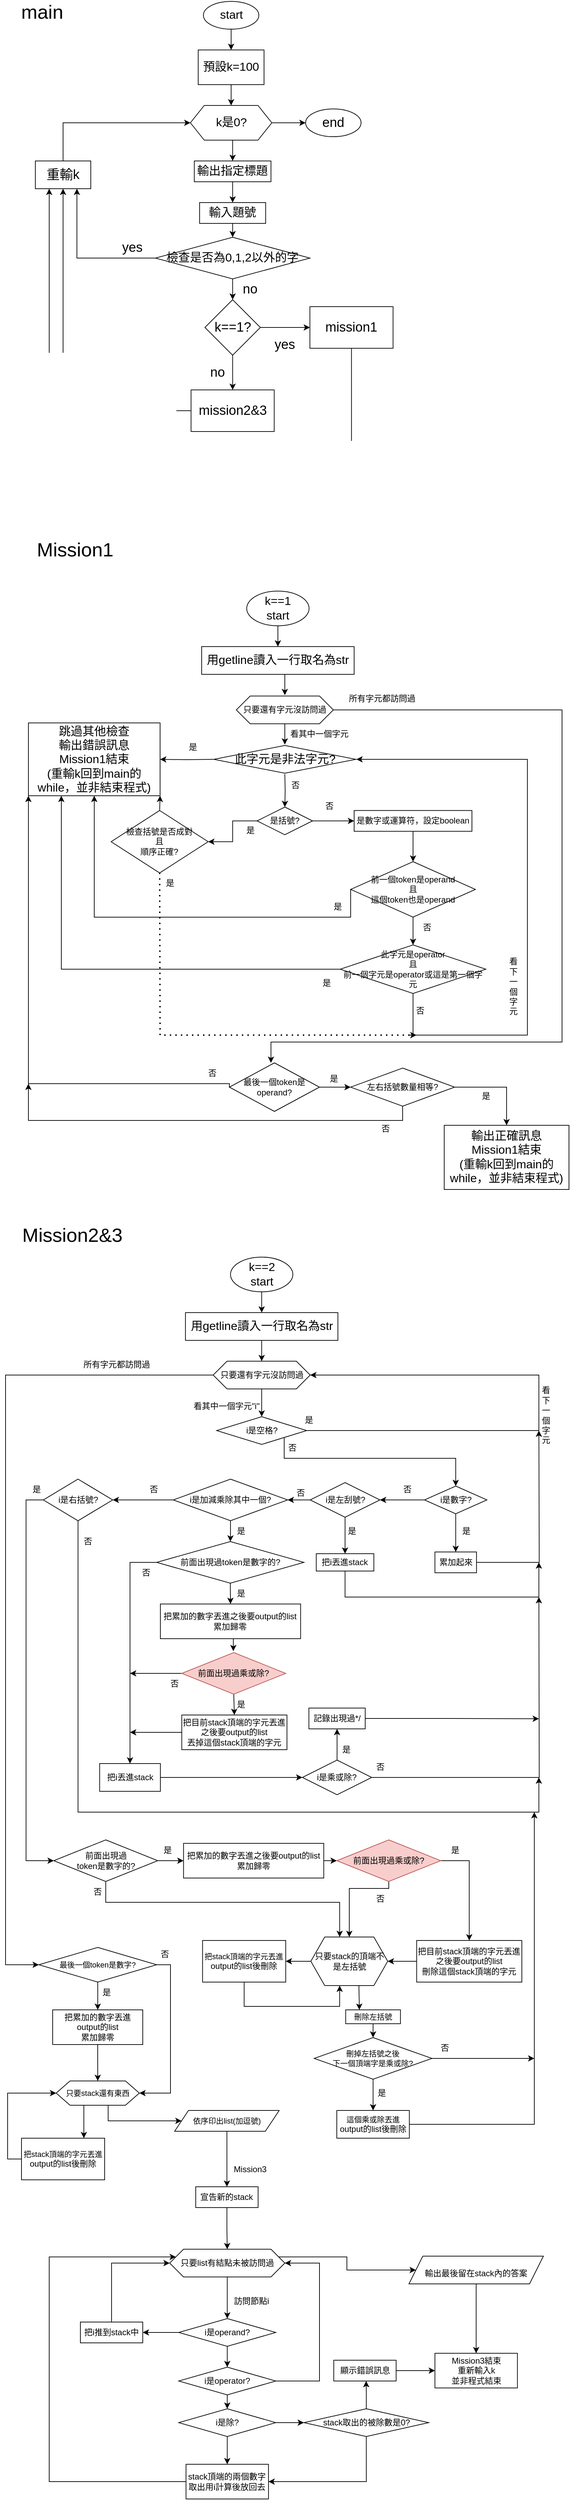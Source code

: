 <mxfile version="20.4.0" type="google"><diagram id="4dbhaVLWbfBH7Obly5SE" name="main+Mission1,2+3"><mxGraphModel dx="766" dy="1508" grid="1" gridSize="10" guides="1" tooltips="1" connect="1" arrows="1" fold="1" page="1" pageScale="1" pageWidth="850" pageHeight="1100" math="0" shadow="0"><root><mxCell id="0"/><mxCell id="1" parent="0"/><mxCell id="hVpcmF-S2xJp0eTeYkPu-1" value="&lt;font style=&quot;font-size: 28px;&quot;&gt;Mission1&lt;/font&gt;" style="text;html=1;strokeColor=none;fillColor=none;align=center;verticalAlign=middle;whiteSpace=wrap;rounded=0;" parent="1" vertex="1"><mxGeometry x="26.6" y="-290" width="200.63" height="60" as="geometry"/></mxCell><mxCell id="hVpcmF-S2xJp0eTeYkPu-58" style="edgeStyle=orthogonalEdgeStyle;rounded=0;orthogonalLoop=1;jettySize=auto;html=1;exitX=0.5;exitY=1;exitDx=0;exitDy=0;entryX=0.5;entryY=0;entryDx=0;entryDy=0;fontSize=19;" parent="1" source="hVpcmF-S2xJp0eTeYkPu-2" target="hVpcmF-S2xJp0eTeYkPu-57" edge="1"><mxGeometry relative="1" as="geometry"/></mxCell><mxCell id="hVpcmF-S2xJp0eTeYkPu-2" value="&lt;font style=&quot;font-size: 17px;&quot;&gt;k==2&lt;br&gt;start&lt;/font&gt;" style="ellipse;whiteSpace=wrap;html=1;fontSize=15;" parent="1" vertex="1"><mxGeometry x="351.6" y="760" width="90" height="50" as="geometry"/></mxCell><mxCell id="hVpcmF-S2xJp0eTeYkPu-10" style="edgeStyle=orthogonalEdgeStyle;rounded=0;orthogonalLoop=1;jettySize=auto;html=1;exitX=0.5;exitY=1;exitDx=0;exitDy=0;entryX=0.5;entryY=0;entryDx=0;entryDy=0;fontSize=17;" parent="1" edge="1"><mxGeometry relative="1" as="geometry"><mxPoint x="430" y="-8.75" as="sourcePoint"/><mxPoint x="430.005" y="21.25" as="targetPoint"/></mxGeometry></mxCell><mxCell id="f-9n1rjOablbNlpzjQrv-34" style="edgeStyle=orthogonalEdgeStyle;rounded=0;orthogonalLoop=1;jettySize=auto;html=1;exitX=0.5;exitY=1;exitDx=0;exitDy=0;" edge="1" parent="1" source="hVpcmF-S2xJp0eTeYkPu-3"><mxGeometry relative="1" as="geometry"><mxPoint x="430" y="-50.0" as="targetPoint"/></mxGeometry></mxCell><mxCell id="hVpcmF-S2xJp0eTeYkPu-3" value="用getline讀入一行取名為str" style="rounded=0;whiteSpace=wrap;html=1;fontSize=17;" parent="1" vertex="1"><mxGeometry x="310" y="-120" width="220" height="40" as="geometry"/></mxCell><mxCell id="hVpcmF-S2xJp0eTeYkPu-6" value="跳過其他檢查&lt;br&gt;輸出錯誤訊息&lt;br&gt;Mission1結束&lt;br&gt;(重輸k回到main的while，並非結束程式)" style="rounded=0;whiteSpace=wrap;html=1;fontSize=17;" parent="1" vertex="1"><mxGeometry x="60" y="-10" width="190" height="105" as="geometry"/></mxCell><mxCell id="hVpcmF-S2xJp0eTeYkPu-7" value="&lt;font style=&quot;font-size: 28px;&quot;&gt;main&lt;/font&gt;" style="text;html=1;strokeColor=none;fillColor=none;align=center;verticalAlign=middle;whiteSpace=wrap;rounded=0;fontSize=17;" parent="1" vertex="1"><mxGeometry x="50" y="-1050" width="60" height="30" as="geometry"/></mxCell><mxCell id="hVpcmF-S2xJp0eTeYkPu-15" style="edgeStyle=orthogonalEdgeStyle;rounded=0;orthogonalLoop=1;jettySize=auto;html=1;exitX=0.5;exitY=1;exitDx=0;exitDy=0;entryX=0.5;entryY=0;entryDx=0;entryDy=0;fontSize=17;" parent="1" source="hVpcmF-S2xJp0eTeYkPu-11" target="hVpcmF-S2xJp0eTeYkPu-13" edge="1"><mxGeometry relative="1" as="geometry"/></mxCell><mxCell id="hVpcmF-S2xJp0eTeYkPu-11" value="預設k=100" style="rounded=0;whiteSpace=wrap;html=1;fontSize=17;" parent="1" vertex="1"><mxGeometry x="305" y="-980" width="95" height="50" as="geometry"/></mxCell><mxCell id="hVpcmF-S2xJp0eTeYkPu-14" style="edgeStyle=orthogonalEdgeStyle;rounded=0;orthogonalLoop=1;jettySize=auto;html=1;exitX=0.5;exitY=1;exitDx=0;exitDy=0;entryX=0.5;entryY=0;entryDx=0;entryDy=0;fontSize=17;" parent="1" source="hVpcmF-S2xJp0eTeYkPu-12" target="hVpcmF-S2xJp0eTeYkPu-11" edge="1"><mxGeometry relative="1" as="geometry"/></mxCell><mxCell id="hVpcmF-S2xJp0eTeYkPu-12" value="start" style="ellipse;whiteSpace=wrap;html=1;fontSize=17;" parent="1" vertex="1"><mxGeometry x="312.5" y="-1050" width="80" height="40" as="geometry"/></mxCell><mxCell id="hVpcmF-S2xJp0eTeYkPu-17" style="edgeStyle=orthogonalEdgeStyle;rounded=0;orthogonalLoop=1;jettySize=auto;html=1;exitX=0.5;exitY=1;exitDx=0;exitDy=0;entryX=0.5;entryY=0;entryDx=0;entryDy=0;fontSize=17;" parent="1" source="hVpcmF-S2xJp0eTeYkPu-13" target="hVpcmF-S2xJp0eTeYkPu-16" edge="1"><mxGeometry relative="1" as="geometry"/></mxCell><mxCell id="hVpcmF-S2xJp0eTeYkPu-28" style="edgeStyle=orthogonalEdgeStyle;rounded=0;orthogonalLoop=1;jettySize=auto;html=1;exitX=1;exitY=0.5;exitDx=0;exitDy=0;entryX=0;entryY=0.5;entryDx=0;entryDy=0;fontSize=19;" parent="1" source="hVpcmF-S2xJp0eTeYkPu-13" target="hVpcmF-S2xJp0eTeYkPu-27" edge="1"><mxGeometry relative="1" as="geometry"/></mxCell><mxCell id="hVpcmF-S2xJp0eTeYkPu-13" value="k是0?" style="shape=hexagon;perimeter=hexagonPerimeter2;whiteSpace=wrap;html=1;fixedSize=1;fontSize=17;" parent="1" vertex="1"><mxGeometry x="293.75" y="-900" width="117.5" height="50" as="geometry"/></mxCell><mxCell id="hVpcmF-S2xJp0eTeYkPu-32" style="edgeStyle=orthogonalEdgeStyle;rounded=0;orthogonalLoop=1;jettySize=auto;html=1;exitX=0.5;exitY=1;exitDx=0;exitDy=0;entryX=0.5;entryY=0;entryDx=0;entryDy=0;fontSize=19;" parent="1" source="hVpcmF-S2xJp0eTeYkPu-16" target="hVpcmF-S2xJp0eTeYkPu-19" edge="1"><mxGeometry relative="1" as="geometry"/></mxCell><mxCell id="hVpcmF-S2xJp0eTeYkPu-16" value="輸出指定標題" style="rounded=0;whiteSpace=wrap;html=1;fontSize=17;" parent="1" vertex="1"><mxGeometry x="299.38" y="-820" width="110.62" height="30" as="geometry"/></mxCell><mxCell id="hVpcmF-S2xJp0eTeYkPu-30" style="edgeStyle=orthogonalEdgeStyle;rounded=0;orthogonalLoop=1;jettySize=auto;html=1;exitX=0.5;exitY=1;exitDx=0;exitDy=0;entryX=0.5;entryY=0;entryDx=0;entryDy=0;fontSize=19;" parent="1" source="hVpcmF-S2xJp0eTeYkPu-18" target="hVpcmF-S2xJp0eTeYkPu-26" edge="1"><mxGeometry relative="1" as="geometry"/></mxCell><mxCell id="hVpcmF-S2xJp0eTeYkPu-44" style="edgeStyle=orthogonalEdgeStyle;rounded=0;orthogonalLoop=1;jettySize=auto;html=1;exitX=0;exitY=0.5;exitDx=0;exitDy=0;entryX=0.75;entryY=1;entryDx=0;entryDy=0;fontSize=19;" parent="1" source="hVpcmF-S2xJp0eTeYkPu-18" target="hVpcmF-S2xJp0eTeYkPu-43" edge="1"><mxGeometry relative="1" as="geometry"/></mxCell><mxCell id="hVpcmF-S2xJp0eTeYkPu-18" value="檢查是否為0,1,2以外的字" style="rhombus;whiteSpace=wrap;html=1;fontSize=17;" parent="1" vertex="1"><mxGeometry x="243.21" y="-710" width="222.97" height="60" as="geometry"/></mxCell><mxCell id="hVpcmF-S2xJp0eTeYkPu-31" style="edgeStyle=orthogonalEdgeStyle;rounded=0;orthogonalLoop=1;jettySize=auto;html=1;exitX=0.5;exitY=1;exitDx=0;exitDy=0;entryX=0.5;entryY=0;entryDx=0;entryDy=0;fontSize=19;" parent="1" source="hVpcmF-S2xJp0eTeYkPu-19" target="hVpcmF-S2xJp0eTeYkPu-18" edge="1"><mxGeometry relative="1" as="geometry"/></mxCell><mxCell id="hVpcmF-S2xJp0eTeYkPu-19" value="輸入題號" style="rounded=0;whiteSpace=wrap;html=1;fontSize=17;" parent="1" vertex="1"><mxGeometry x="307.03" y="-760" width="95.31" height="30" as="geometry"/></mxCell><mxCell id="hVpcmF-S2xJp0eTeYkPu-33" style="edgeStyle=orthogonalEdgeStyle;rounded=0;orthogonalLoop=1;jettySize=auto;html=1;exitX=1;exitY=0.5;exitDx=0;exitDy=0;fontSize=19;entryX=0;entryY=0.5;entryDx=0;entryDy=0;" parent="1" source="hVpcmF-S2xJp0eTeYkPu-26" target="hVpcmF-S2xJp0eTeYkPu-52" edge="1"><mxGeometry relative="1" as="geometry"><mxPoint x="450" y="-580.471" as="targetPoint"/></mxGeometry></mxCell><mxCell id="hVpcmF-S2xJp0eTeYkPu-50" style="edgeStyle=orthogonalEdgeStyle;rounded=0;orthogonalLoop=1;jettySize=auto;html=1;exitX=0.5;exitY=1;exitDx=0;exitDy=0;fontSize=19;" parent="1" source="hVpcmF-S2xJp0eTeYkPu-26" target="hVpcmF-S2xJp0eTeYkPu-49" edge="1"><mxGeometry relative="1" as="geometry"/></mxCell><mxCell id="hVpcmF-S2xJp0eTeYkPu-26" value="k==1?" style="rhombus;whiteSpace=wrap;html=1;fontSize=19;" parent="1" vertex="1"><mxGeometry x="314.69" y="-620" width="80" height="80" as="geometry"/></mxCell><mxCell id="hVpcmF-S2xJp0eTeYkPu-27" value="end" style="ellipse;whiteSpace=wrap;html=1;fontSize=19;" parent="1" vertex="1"><mxGeometry x="460" y="-895" width="80" height="40" as="geometry"/></mxCell><mxCell id="hVpcmF-S2xJp0eTeYkPu-35" value="no" style="text;html=1;strokeColor=none;fillColor=none;align=center;verticalAlign=middle;whiteSpace=wrap;rounded=0;fontSize=19;" parent="1" vertex="1"><mxGeometry x="312.5" y="-530" width="40" height="30" as="geometry"/></mxCell><mxCell id="hVpcmF-S2xJp0eTeYkPu-36" value="no" style="text;html=1;strokeColor=none;fillColor=none;align=center;verticalAlign=middle;whiteSpace=wrap;rounded=0;fontSize=19;" parent="1" vertex="1"><mxGeometry x="360" y="-650" width="40" height="30" as="geometry"/></mxCell><mxCell id="hVpcmF-S2xJp0eTeYkPu-37" value="yes" style="text;html=1;strokeColor=none;fillColor=none;align=center;verticalAlign=middle;whiteSpace=wrap;rounded=0;fontSize=19;" parent="1" vertex="1"><mxGeometry x="190.0" y="-710" width="40" height="30" as="geometry"/></mxCell><mxCell id="hVpcmF-S2xJp0eTeYkPu-38" value="yes" style="text;html=1;strokeColor=none;fillColor=none;align=center;verticalAlign=middle;whiteSpace=wrap;rounded=0;fontSize=19;" parent="1" vertex="1"><mxGeometry x="410" y="-570" width="40" height="30" as="geometry"/></mxCell><mxCell id="hVpcmF-S2xJp0eTeYkPu-46" style="edgeStyle=orthogonalEdgeStyle;rounded=0;orthogonalLoop=1;jettySize=auto;html=1;exitX=0.5;exitY=0;exitDx=0;exitDy=0;entryX=0;entryY=0.5;entryDx=0;entryDy=0;fontSize=19;" parent="1" source="hVpcmF-S2xJp0eTeYkPu-43" target="hVpcmF-S2xJp0eTeYkPu-13" edge="1"><mxGeometry relative="1" as="geometry"/></mxCell><mxCell id="hVpcmF-S2xJp0eTeYkPu-43" value="重輸k" style="rounded=0;whiteSpace=wrap;html=1;fontSize=19;" parent="1" vertex="1"><mxGeometry x="70" y="-820" width="80" height="40" as="geometry"/></mxCell><mxCell id="hVpcmF-S2xJp0eTeYkPu-51" style="edgeStyle=orthogonalEdgeStyle;rounded=0;orthogonalLoop=1;jettySize=auto;html=1;exitX=0;exitY=0.5;exitDx=0;exitDy=0;entryX=0.5;entryY=1;entryDx=0;entryDy=0;fontSize=19;" parent="1" source="hVpcmF-S2xJp0eTeYkPu-49" target="hVpcmF-S2xJp0eTeYkPu-43" edge="1"><mxGeometry relative="1" as="geometry"/></mxCell><mxCell id="hVpcmF-S2xJp0eTeYkPu-49" value="mission2&amp;amp;3" style="rounded=0;whiteSpace=wrap;html=1;fontSize=19;" parent="1" vertex="1"><mxGeometry x="294.69" y="-490" width="120" height="60" as="geometry"/></mxCell><mxCell id="hVpcmF-S2xJp0eTeYkPu-53" style="edgeStyle=orthogonalEdgeStyle;rounded=0;orthogonalLoop=1;jettySize=auto;html=1;exitX=0.5;exitY=1;exitDx=0;exitDy=0;entryX=0.25;entryY=1;entryDx=0;entryDy=0;fontSize=19;" parent="1" source="hVpcmF-S2xJp0eTeYkPu-52" target="hVpcmF-S2xJp0eTeYkPu-43" edge="1"><mxGeometry relative="1" as="geometry"><Array as="points"><mxPoint x="526" y="-390"/><mxPoint x="90" y="-390"/></Array></mxGeometry></mxCell><mxCell id="hVpcmF-S2xJp0eTeYkPu-52" value="mission1" style="rounded=0;whiteSpace=wrap;html=1;fontSize=19;" parent="1" vertex="1"><mxGeometry x="466.18" y="-610" width="120" height="60" as="geometry"/></mxCell><mxCell id="hVpcmF-S2xJp0eTeYkPu-54" value="&lt;font style=&quot;font-size: 28px;&quot;&gt;Mission2&amp;amp;3&lt;/font&gt;" style="text;html=1;strokeColor=none;fillColor=none;align=center;verticalAlign=middle;whiteSpace=wrap;rounded=0;" parent="1" vertex="1"><mxGeometry x="26.6" y="662.5" width="193.4" height="130" as="geometry"/></mxCell><mxCell id="hVpcmF-S2xJp0eTeYkPu-56" style="edgeStyle=orthogonalEdgeStyle;rounded=0;orthogonalLoop=1;jettySize=auto;html=1;exitX=0.5;exitY=1;exitDx=0;exitDy=0;entryX=0.5;entryY=0;entryDx=0;entryDy=0;fontSize=19;" parent="1" source="hVpcmF-S2xJp0eTeYkPu-55" target="hVpcmF-S2xJp0eTeYkPu-3" edge="1"><mxGeometry relative="1" as="geometry"/></mxCell><mxCell id="hVpcmF-S2xJp0eTeYkPu-55" value="&lt;font style=&quot;font-size: 17px;&quot;&gt;k==1&lt;br&gt;start&lt;/font&gt;" style="ellipse;whiteSpace=wrap;html=1;fontSize=15;" parent="1" vertex="1"><mxGeometry x="375" y="-200" width="90" height="50" as="geometry"/></mxCell><mxCell id="f-9n1rjOablbNlpzjQrv-150" style="edgeStyle=orthogonalEdgeStyle;rounded=0;orthogonalLoop=1;jettySize=auto;html=1;exitX=0.5;exitY=1;exitDx=0;exitDy=0;entryX=0.5;entryY=0;entryDx=0;entryDy=0;" edge="1" parent="1" source="hVpcmF-S2xJp0eTeYkPu-57" target="f-9n1rjOablbNlpzjQrv-129"><mxGeometry relative="1" as="geometry"/></mxCell><mxCell id="hVpcmF-S2xJp0eTeYkPu-57" value="用getline讀入一行取名為str" style="rounded=0;whiteSpace=wrap;html=1;fontSize=17;" parent="1" vertex="1"><mxGeometry x="286.6" y="840" width="220" height="40" as="geometry"/></mxCell><mxCell id="f-9n1rjOablbNlpzjQrv-14" style="edgeStyle=orthogonalEdgeStyle;rounded=0;orthogonalLoop=1;jettySize=auto;html=1;exitX=0.5;exitY=0;exitDx=0;exitDy=0;entryX=1;entryY=1;entryDx=0;entryDy=0;" edge="1" parent="1" source="f-9n1rjOablbNlpzjQrv-3" target="hVpcmF-S2xJp0eTeYkPu-6"><mxGeometry relative="1" as="geometry"/></mxCell><mxCell id="f-9n1rjOablbNlpzjQrv-3" value="檢查括號是否成對&lt;br&gt;且&lt;br&gt;順序正確?" style="rhombus;whiteSpace=wrap;html=1;" vertex="1" parent="1"><mxGeometry x="179.38" y="116.25" width="140" height="90" as="geometry"/></mxCell><mxCell id="f-9n1rjOablbNlpzjQrv-7" style="edgeStyle=orthogonalEdgeStyle;rounded=0;orthogonalLoop=1;jettySize=auto;html=1;exitX=0.5;exitY=1;exitDx=0;exitDy=0;entryX=0.5;entryY=0;entryDx=0;entryDy=0;" edge="1" parent="1" target="f-9n1rjOablbNlpzjQrv-5"><mxGeometry relative="1" as="geometry"><mxPoint x="430.005" y="63.75" as="sourcePoint"/></mxGeometry></mxCell><mxCell id="f-9n1rjOablbNlpzjQrv-8" style="edgeStyle=orthogonalEdgeStyle;rounded=0;orthogonalLoop=1;jettySize=auto;html=1;exitX=0;exitY=0.5;exitDx=0;exitDy=0;entryX=1;entryY=0.5;entryDx=0;entryDy=0;" edge="1" parent="1" target="hVpcmF-S2xJp0eTeYkPu-6"><mxGeometry relative="1" as="geometry"><mxPoint x="326.76" y="42.5" as="sourcePoint"/></mxGeometry></mxCell><mxCell id="f-9n1rjOablbNlpzjQrv-11" style="edgeStyle=orthogonalEdgeStyle;rounded=0;orthogonalLoop=1;jettySize=auto;html=1;exitX=1;exitY=0.5;exitDx=0;exitDy=0;entryX=0;entryY=0.5;entryDx=0;entryDy=0;" edge="1" parent="1" source="f-9n1rjOablbNlpzjQrv-5" target="f-9n1rjOablbNlpzjQrv-10"><mxGeometry relative="1" as="geometry"/></mxCell><mxCell id="f-9n1rjOablbNlpzjQrv-25" style="edgeStyle=orthogonalEdgeStyle;rounded=0;orthogonalLoop=1;jettySize=auto;html=1;exitX=0;exitY=0.5;exitDx=0;exitDy=0;entryX=1;entryY=0.5;entryDx=0;entryDy=0;" edge="1" parent="1" source="f-9n1rjOablbNlpzjQrv-5" target="f-9n1rjOablbNlpzjQrv-3"><mxGeometry relative="1" as="geometry"/></mxCell><mxCell id="f-9n1rjOablbNlpzjQrv-5" value="是括號?" style="rhombus;whiteSpace=wrap;html=1;" vertex="1" parent="1"><mxGeometry x="390" y="111.25" width="80" height="40" as="geometry"/></mxCell><mxCell id="f-9n1rjOablbNlpzjQrv-22" style="edgeStyle=orthogonalEdgeStyle;rounded=0;orthogonalLoop=1;jettySize=auto;html=1;exitX=0.5;exitY=1;exitDx=0;exitDy=0;entryX=0.5;entryY=0;entryDx=0;entryDy=0;" edge="1" parent="1" source="f-9n1rjOablbNlpzjQrv-10" target="f-9n1rjOablbNlpzjQrv-12"><mxGeometry relative="1" as="geometry"/></mxCell><mxCell id="f-9n1rjOablbNlpzjQrv-10" value="是數字或運算符，設定boolean" style="rounded=0;whiteSpace=wrap;html=1;" vertex="1" parent="1"><mxGeometry x="530" y="116.25" width="170" height="30" as="geometry"/></mxCell><mxCell id="f-9n1rjOablbNlpzjQrv-21" style="edgeStyle=orthogonalEdgeStyle;rounded=0;orthogonalLoop=1;jettySize=auto;html=1;exitX=0.5;exitY=1;exitDx=0;exitDy=0;entryX=0.5;entryY=0;entryDx=0;entryDy=0;" edge="1" parent="1" source="f-9n1rjOablbNlpzjQrv-12" target="f-9n1rjOablbNlpzjQrv-17"><mxGeometry relative="1" as="geometry"/></mxCell><mxCell id="f-9n1rjOablbNlpzjQrv-23" style="edgeStyle=orthogonalEdgeStyle;rounded=0;orthogonalLoop=1;jettySize=auto;html=1;exitX=0;exitY=0.5;exitDx=0;exitDy=0;entryX=0.5;entryY=1;entryDx=0;entryDy=0;" edge="1" parent="1" source="f-9n1rjOablbNlpzjQrv-12" target="hVpcmF-S2xJp0eTeYkPu-6"><mxGeometry relative="1" as="geometry"><Array as="points"><mxPoint x="525" y="270"/><mxPoint x="155" y="270"/></Array></mxGeometry></mxCell><mxCell id="f-9n1rjOablbNlpzjQrv-12" value="前一個token是operand&lt;br&gt;且&lt;br&gt;這個token也是operand" style="rhombus;whiteSpace=wrap;html=1;" vertex="1" parent="1"><mxGeometry x="525" y="190" width="180" height="80" as="geometry"/></mxCell><mxCell id="f-9n1rjOablbNlpzjQrv-16" value="看其中一個字元" style="text;html=1;strokeColor=none;fillColor=none;align=center;verticalAlign=middle;whiteSpace=wrap;rounded=0;" vertex="1" parent="1"><mxGeometry x="430" y="-8.75" width="100" height="30" as="geometry"/></mxCell><mxCell id="f-9n1rjOablbNlpzjQrv-24" style="edgeStyle=orthogonalEdgeStyle;rounded=0;orthogonalLoop=1;jettySize=auto;html=1;exitX=0;exitY=0.5;exitDx=0;exitDy=0;entryX=0.25;entryY=1;entryDx=0;entryDy=0;" edge="1" parent="1" source="f-9n1rjOablbNlpzjQrv-17" target="hVpcmF-S2xJp0eTeYkPu-6"><mxGeometry relative="1" as="geometry"/></mxCell><mxCell id="f-9n1rjOablbNlpzjQrv-27" style="edgeStyle=orthogonalEdgeStyle;rounded=0;orthogonalLoop=1;jettySize=auto;html=1;exitX=0.5;exitY=1;exitDx=0;exitDy=0;entryX=1;entryY=0.5;entryDx=0;entryDy=0;" edge="1" parent="1" source="f-9n1rjOablbNlpzjQrv-17"><mxGeometry relative="1" as="geometry"><mxPoint x="533.25" y="42.5" as="targetPoint"/><Array as="points"><mxPoint x="615" y="440"/><mxPoint x="780" y="440"/><mxPoint x="780" y="42"/></Array></mxGeometry></mxCell><mxCell id="f-9n1rjOablbNlpzjQrv-17" value="此字元是operator&lt;br&gt;且&lt;br&gt;前一個字元是operator或這是第一個字元" style="rhombus;whiteSpace=wrap;html=1;" vertex="1" parent="1"><mxGeometry x="510" y="310" width="210" height="70" as="geometry"/></mxCell><mxCell id="f-9n1rjOablbNlpzjQrv-29" value="" style="endArrow=none;dashed=1;html=1;dashPattern=1 3;strokeWidth=2;rounded=0;entryX=0.5;entryY=1;entryDx=0;entryDy=0;" edge="1" parent="1" target="f-9n1rjOablbNlpzjQrv-3"><mxGeometry width="50" height="50" relative="1" as="geometry"><mxPoint x="610" y="440" as="sourcePoint"/><mxPoint x="450" y="311.25" as="targetPoint"/><Array as="points"><mxPoint x="460" y="440"/><mxPoint x="250" y="440"/></Array></mxGeometry></mxCell><mxCell id="f-9n1rjOablbNlpzjQrv-30" value="" style="endArrow=classic;html=1;rounded=0;" edge="1" parent="1"><mxGeometry width="50" height="50" relative="1" as="geometry"><mxPoint x="610.0" y="440" as="sourcePoint"/><mxPoint x="620.0" y="440" as="targetPoint"/></mxGeometry></mxCell><mxCell id="f-9n1rjOablbNlpzjQrv-31" value="看下一個字&lt;br&gt;元" style="text;html=1;strokeColor=none;fillColor=none;align=center;verticalAlign=middle;whiteSpace=wrap;rounded=0;" vertex="1" parent="1"><mxGeometry x="750" y="320" width="20" height="100" as="geometry"/></mxCell><mxCell id="f-9n1rjOablbNlpzjQrv-32" value="&lt;span style=&quot;font-size: 17px;&quot;&gt;此字元是非法字元?&lt;/span&gt;" style="rhombus;whiteSpace=wrap;html=1;" vertex="1" parent="1"><mxGeometry x="327.5" y="22.5" width="205" height="40" as="geometry"/></mxCell><mxCell id="f-9n1rjOablbNlpzjQrv-35" style="edgeStyle=orthogonalEdgeStyle;rounded=0;orthogonalLoop=1;jettySize=auto;html=1;exitX=1;exitY=0.5;exitDx=0;exitDy=0;" edge="1" parent="1" source="f-9n1rjOablbNlpzjQrv-33"><mxGeometry relative="1" as="geometry"><mxPoint x="410" y="480" as="targetPoint"/><Array as="points"><mxPoint x="830" y="-29"/><mxPoint x="830" y="450"/><mxPoint x="410" y="450"/></Array></mxGeometry></mxCell><mxCell id="f-9n1rjOablbNlpzjQrv-33" value="只要還有字元沒訪問過" style="shape=hexagon;perimeter=hexagonPerimeter2;whiteSpace=wrap;html=1;fixedSize=1;" vertex="1" parent="1"><mxGeometry x="360" y="-48.75" width="140" height="40" as="geometry"/></mxCell><mxCell id="f-9n1rjOablbNlpzjQrv-36" value="所有字元都訪問過" style="text;html=1;align=center;verticalAlign=middle;resizable=0;points=[];autosize=1;strokeColor=none;fillColor=none;" vertex="1" parent="1"><mxGeometry x="510" y="-60" width="120" height="30" as="geometry"/></mxCell><mxCell id="f-9n1rjOablbNlpzjQrv-39" style="edgeStyle=orthogonalEdgeStyle;rounded=0;orthogonalLoop=1;jettySize=auto;html=1;exitX=0;exitY=0.5;exitDx=0;exitDy=0;entryX=0;entryY=1;entryDx=0;entryDy=0;" edge="1" parent="1" source="f-9n1rjOablbNlpzjQrv-38" target="hVpcmF-S2xJp0eTeYkPu-6"><mxGeometry relative="1" as="geometry"><Array as="points"><mxPoint x="350" y="510"/><mxPoint x="60" y="510"/></Array></mxGeometry></mxCell><mxCell id="f-9n1rjOablbNlpzjQrv-42" style="edgeStyle=orthogonalEdgeStyle;rounded=0;orthogonalLoop=1;jettySize=auto;html=1;exitX=1;exitY=0.5;exitDx=0;exitDy=0;entryX=0;entryY=0.5;entryDx=0;entryDy=0;" edge="1" parent="1" source="f-9n1rjOablbNlpzjQrv-38" target="f-9n1rjOablbNlpzjQrv-40"><mxGeometry relative="1" as="geometry"/></mxCell><mxCell id="f-9n1rjOablbNlpzjQrv-38" value="最後一個token是operand?" style="rhombus;whiteSpace=wrap;html=1;" vertex="1" parent="1"><mxGeometry x="350" y="480" width="130" height="70" as="geometry"/></mxCell><mxCell id="f-9n1rjOablbNlpzjQrv-41" style="edgeStyle=orthogonalEdgeStyle;rounded=0;orthogonalLoop=1;jettySize=auto;html=1;exitX=0.5;exitY=1;exitDx=0;exitDy=0;" edge="1" parent="1" source="f-9n1rjOablbNlpzjQrv-40"><mxGeometry relative="1" as="geometry"><mxPoint x="60" y="510" as="targetPoint"/><Array as="points"><mxPoint x="600" y="563"/><mxPoint x="60" y="563"/></Array></mxGeometry></mxCell><mxCell id="f-9n1rjOablbNlpzjQrv-44" style="edgeStyle=orthogonalEdgeStyle;rounded=0;orthogonalLoop=1;jettySize=auto;html=1;exitX=1;exitY=0.5;exitDx=0;exitDy=0;entryX=0.5;entryY=0;entryDx=0;entryDy=0;" edge="1" parent="1" source="f-9n1rjOablbNlpzjQrv-40" target="f-9n1rjOablbNlpzjQrv-43"><mxGeometry relative="1" as="geometry"/></mxCell><mxCell id="f-9n1rjOablbNlpzjQrv-40" value="左右括號數量相等?" style="rhombus;whiteSpace=wrap;html=1;" vertex="1" parent="1"><mxGeometry x="525" y="487.5" width="150" height="55" as="geometry"/></mxCell><mxCell id="f-9n1rjOablbNlpzjQrv-43" value="&lt;span style=&quot;font-size: 17px;&quot;&gt;輸出正確訊息&lt;/span&gt;&lt;br style=&quot;font-size: 17px;&quot;&gt;&lt;span style=&quot;font-size: 17px;&quot;&gt;Mission1結束&lt;/span&gt;&lt;br style=&quot;font-size: 17px;&quot;&gt;&lt;span style=&quot;font-size: 17px;&quot;&gt;(重輸k回到main的while，並非結束程式)&lt;/span&gt;" style="rounded=0;whiteSpace=wrap;html=1;" vertex="1" parent="1"><mxGeometry x="660" y="570" width="180" height="92.5" as="geometry"/></mxCell><mxCell id="f-9n1rjOablbNlpzjQrv-46" value="是" style="text;html=1;strokeColor=none;fillColor=none;align=center;verticalAlign=middle;whiteSpace=wrap;rounded=0;" vertex="1" parent="1"><mxGeometry x="470" y="350" width="40.62" height="30" as="geometry"/></mxCell><mxCell id="f-9n1rjOablbNlpzjQrv-47" value="否" style="text;html=1;strokeColor=none;fillColor=none;align=center;verticalAlign=middle;whiteSpace=wrap;rounded=0;" vertex="1" parent="1"><mxGeometry x="430" y="65" width="30.62" height="30" as="geometry"/></mxCell><mxCell id="f-9n1rjOablbNlpzjQrv-48" value="是" style="text;html=1;strokeColor=none;fillColor=none;align=center;verticalAlign=middle;whiteSpace=wrap;rounded=0;" vertex="1" parent="1"><mxGeometry x="284.69" y="10" width="25.31" height="30" as="geometry"/></mxCell><mxCell id="f-9n1rjOablbNlpzjQrv-50" value="是" style="text;html=1;strokeColor=none;fillColor=none;align=center;verticalAlign=middle;whiteSpace=wrap;rounded=0;" vertex="1" parent="1"><mxGeometry x="360" y="130" width="40.62" height="30" as="geometry"/></mxCell><mxCell id="f-9n1rjOablbNlpzjQrv-51" value="否" style="text;html=1;strokeColor=none;fillColor=none;align=center;verticalAlign=middle;whiteSpace=wrap;rounded=0;" vertex="1" parent="1"><mxGeometry x="479.38" y="95" width="30.62" height="30" as="geometry"/></mxCell><mxCell id="f-9n1rjOablbNlpzjQrv-52" value="否" style="text;html=1;strokeColor=none;fillColor=none;align=center;verticalAlign=middle;whiteSpace=wrap;rounded=0;" vertex="1" parent="1"><mxGeometry x="560" y="560" width="30.62" height="30" as="geometry"/></mxCell><mxCell id="f-9n1rjOablbNlpzjQrv-53" value="是" style="text;html=1;strokeColor=none;fillColor=none;align=center;verticalAlign=middle;whiteSpace=wrap;rounded=0;" vertex="1" parent="1"><mxGeometry x="486.18" y="492.5" width="30" height="20" as="geometry"/></mxCell><mxCell id="f-9n1rjOablbNlpzjQrv-54" value="否" style="text;html=1;strokeColor=none;fillColor=none;align=center;verticalAlign=middle;whiteSpace=wrap;rounded=0;" vertex="1" parent="1"><mxGeometry x="310" y="480" width="30.62" height="30" as="geometry"/></mxCell><mxCell id="f-9n1rjOablbNlpzjQrv-55" value="是" style="text;html=1;strokeColor=none;fillColor=none;align=center;verticalAlign=middle;whiteSpace=wrap;rounded=0;" vertex="1" parent="1"><mxGeometry x="700" y="512.5" width="40.62" height="30" as="geometry"/></mxCell><mxCell id="f-9n1rjOablbNlpzjQrv-58" value="是" style="text;html=1;strokeColor=none;fillColor=none;align=center;verticalAlign=middle;whiteSpace=wrap;rounded=0;" vertex="1" parent="1"><mxGeometry x="486.18" y="240" width="40.62" height="30" as="geometry"/></mxCell><mxCell id="f-9n1rjOablbNlpzjQrv-59" value="否" style="text;html=1;strokeColor=none;fillColor=none;align=center;verticalAlign=middle;whiteSpace=wrap;rounded=0;" vertex="1" parent="1"><mxGeometry x="610" y="390" width="30.62" height="30" as="geometry"/></mxCell><mxCell id="f-9n1rjOablbNlpzjQrv-60" value="否" style="text;html=1;strokeColor=none;fillColor=none;align=center;verticalAlign=middle;whiteSpace=wrap;rounded=0;" vertex="1" parent="1"><mxGeometry x="620" y="270" width="30.62" height="30" as="geometry"/></mxCell><mxCell id="f-9n1rjOablbNlpzjQrv-61" value="是" style="text;html=1;strokeColor=none;fillColor=none;align=center;verticalAlign=middle;whiteSpace=wrap;rounded=0;" vertex="1" parent="1"><mxGeometry x="244.07" y="206.25" width="40.62" height="30" as="geometry"/></mxCell><mxCell id="f-9n1rjOablbNlpzjQrv-106" style="edgeStyle=orthogonalEdgeStyle;rounded=0;orthogonalLoop=1;jettySize=auto;html=1;exitX=0.5;exitY=1;exitDx=0;exitDy=0;fontSize=17;entryX=0.5;entryY=0;entryDx=0;entryDy=0;" edge="1" parent="1" source="f-9n1rjOablbNlpzjQrv-129" target="f-9n1rjOablbNlpzjQrv-151"><mxGeometry relative="1" as="geometry"><mxPoint x="401.6" y="1010" as="sourcePoint"/><mxPoint x="396.6" y="970" as="targetPoint"/><Array as="points"/></mxGeometry></mxCell><mxCell id="f-9n1rjOablbNlpzjQrv-120" value="看其中一個字元&quot;i&quot;" style="text;html=1;strokeColor=none;fillColor=none;align=center;verticalAlign=middle;whiteSpace=wrap;rounded=0;" vertex="1" parent="1"><mxGeometry x="295.98" y="960" width="100" height="30" as="geometry"/></mxCell><mxCell id="f-9n1rjOablbNlpzjQrv-153" style="edgeStyle=orthogonalEdgeStyle;rounded=0;orthogonalLoop=1;jettySize=auto;html=1;exitX=0;exitY=0.5;exitDx=0;exitDy=0;entryX=0;entryY=0.5;entryDx=0;entryDy=0;" edge="1" parent="1" source="f-9n1rjOablbNlpzjQrv-129" target="f-9n1rjOablbNlpzjQrv-265"><mxGeometry relative="1" as="geometry"><mxPoint x="56.6" y="1800" as="targetPoint"/><Array as="points"><mxPoint x="27" y="930"/><mxPoint x="27" y="1780"/><mxPoint x="73" y="1780"/></Array></mxGeometry></mxCell><mxCell id="f-9n1rjOablbNlpzjQrv-129" value="只要還有字元沒訪問過" style="shape=hexagon;perimeter=hexagonPerimeter2;whiteSpace=wrap;html=1;fixedSize=1;" vertex="1" parent="1"><mxGeometry x="326.6" y="910" width="140" height="40" as="geometry"/></mxCell><mxCell id="f-9n1rjOablbNlpzjQrv-152" style="edgeStyle=orthogonalEdgeStyle;rounded=0;orthogonalLoop=1;jettySize=auto;html=1;exitX=1;exitY=0.5;exitDx=0;exitDy=0;entryX=1;entryY=0.5;entryDx=0;entryDy=0;" edge="1" parent="1" source="f-9n1rjOablbNlpzjQrv-151" target="f-9n1rjOablbNlpzjQrv-129"><mxGeometry relative="1" as="geometry"><Array as="points"><mxPoint x="796.6" y="1010"/><mxPoint x="796.6" y="930"/></Array></mxGeometry></mxCell><mxCell id="f-9n1rjOablbNlpzjQrv-163" style="edgeStyle=orthogonalEdgeStyle;rounded=0;orthogonalLoop=1;jettySize=auto;html=1;exitX=1;exitY=1;exitDx=0;exitDy=0;entryX=0.5;entryY=0;entryDx=0;entryDy=0;" edge="1" parent="1" source="f-9n1rjOablbNlpzjQrv-151" target="f-9n1rjOablbNlpzjQrv-155"><mxGeometry relative="1" as="geometry"><Array as="points"><mxPoint x="429.6" y="1050"/><mxPoint x="676.6" y="1050"/></Array></mxGeometry></mxCell><mxCell id="f-9n1rjOablbNlpzjQrv-151" value="i是空格?" style="rhombus;whiteSpace=wrap;html=1;" vertex="1" parent="1"><mxGeometry x="331.6" y="990" width="130" height="40" as="geometry"/></mxCell><mxCell id="f-9n1rjOablbNlpzjQrv-154" value="所有字元都訪問過" style="text;html=1;align=center;verticalAlign=middle;resizable=0;points=[];autosize=1;strokeColor=none;fillColor=none;" vertex="1" parent="1"><mxGeometry x="126.6" y="900" width="120" height="30" as="geometry"/></mxCell><mxCell id="f-9n1rjOablbNlpzjQrv-196" style="edgeStyle=orthogonalEdgeStyle;rounded=0;orthogonalLoop=1;jettySize=auto;html=1;exitX=0;exitY=0.5;exitDx=0;exitDy=0;entryX=1;entryY=0.5;entryDx=0;entryDy=0;" edge="1" parent="1" source="f-9n1rjOablbNlpzjQrv-155" target="f-9n1rjOablbNlpzjQrv-157"><mxGeometry relative="1" as="geometry"/></mxCell><mxCell id="f-9n1rjOablbNlpzjQrv-198" style="edgeStyle=orthogonalEdgeStyle;rounded=0;orthogonalLoop=1;jettySize=auto;html=1;exitX=0.5;exitY=1;exitDx=0;exitDy=0;entryX=0.5;entryY=0;entryDx=0;entryDy=0;" edge="1" parent="1" source="f-9n1rjOablbNlpzjQrv-155" target="f-9n1rjOablbNlpzjQrv-164"><mxGeometry relative="1" as="geometry"/></mxCell><mxCell id="f-9n1rjOablbNlpzjQrv-155" value="i是數字?" style="rhombus;whiteSpace=wrap;html=1;" vertex="1" parent="1"><mxGeometry x="631.6" y="1090" width="90" height="40" as="geometry"/></mxCell><mxCell id="f-9n1rjOablbNlpzjQrv-191" style="edgeStyle=orthogonalEdgeStyle;rounded=0;orthogonalLoop=1;jettySize=auto;html=1;exitX=0;exitY=0.5;exitDx=0;exitDy=0;entryX=1;entryY=0.5;entryDx=0;entryDy=0;" edge="1" parent="1" source="f-9n1rjOablbNlpzjQrv-157" target="f-9n1rjOablbNlpzjQrv-159"><mxGeometry relative="1" as="geometry"/></mxCell><mxCell id="f-9n1rjOablbNlpzjQrv-194" style="edgeStyle=orthogonalEdgeStyle;rounded=0;orthogonalLoop=1;jettySize=auto;html=1;exitX=0.5;exitY=1;exitDx=0;exitDy=0;entryX=0.5;entryY=0;entryDx=0;entryDy=0;" edge="1" parent="1" source="f-9n1rjOablbNlpzjQrv-157" target="f-9n1rjOablbNlpzjQrv-167"><mxGeometry relative="1" as="geometry"/></mxCell><mxCell id="f-9n1rjOablbNlpzjQrv-157" value="i是左刮號?" style="rhombus;whiteSpace=wrap;html=1;" vertex="1" parent="1"><mxGeometry x="466.6" y="1085" width="100.62" height="50" as="geometry"/></mxCell><mxCell id="f-9n1rjOablbNlpzjQrv-187" style="edgeStyle=orthogonalEdgeStyle;rounded=0;orthogonalLoop=1;jettySize=auto;html=1;exitX=0.5;exitY=1;exitDx=0;exitDy=0;" edge="1" parent="1" source="f-9n1rjOablbNlpzjQrv-159" target="f-9n1rjOablbNlpzjQrv-165"><mxGeometry relative="1" as="geometry"/></mxCell><mxCell id="f-9n1rjOablbNlpzjQrv-189" style="edgeStyle=orthogonalEdgeStyle;rounded=0;orthogonalLoop=1;jettySize=auto;html=1;exitX=0;exitY=0.5;exitDx=0;exitDy=0;entryX=1;entryY=0.5;entryDx=0;entryDy=0;" edge="1" parent="1" source="f-9n1rjOablbNlpzjQrv-159" target="f-9n1rjOablbNlpzjQrv-161"><mxGeometry relative="1" as="geometry"/></mxCell><mxCell id="f-9n1rjOablbNlpzjQrv-159" value="i是加減乘除其中一個?" style="rhombus;whiteSpace=wrap;html=1;" vertex="1" parent="1"><mxGeometry x="269.1" y="1080" width="165" height="60" as="geometry"/></mxCell><mxCell id="f-9n1rjOablbNlpzjQrv-213" style="edgeStyle=orthogonalEdgeStyle;rounded=0;orthogonalLoop=1;jettySize=auto;html=1;exitX=0.5;exitY=1;exitDx=0;exitDy=0;" edge="1" parent="1" source="f-9n1rjOablbNlpzjQrv-161"><mxGeometry relative="1" as="geometry"><mxPoint x="796.6" y="1510" as="targetPoint"/><Array as="points"><mxPoint x="131.6" y="1560"/><mxPoint x="796.6" y="1560"/></Array></mxGeometry></mxCell><mxCell id="f-9n1rjOablbNlpzjQrv-215" style="edgeStyle=orthogonalEdgeStyle;rounded=0;orthogonalLoop=1;jettySize=auto;html=1;exitX=0;exitY=0.5;exitDx=0;exitDy=0;entryX=0;entryY=0.5;entryDx=0;entryDy=0;" edge="1" parent="1" source="f-9n1rjOablbNlpzjQrv-161" target="f-9n1rjOablbNlpzjQrv-218"><mxGeometry relative="1" as="geometry"><mxPoint x="96.6" y="1630" as="targetPoint"/><Array as="points"><mxPoint x="56.6" y="1110"/><mxPoint x="56.6" y="1630"/></Array></mxGeometry></mxCell><mxCell id="f-9n1rjOablbNlpzjQrv-161" value="i是右括號?" style="rhombus;whiteSpace=wrap;html=1;" vertex="1" parent="1"><mxGeometry x="81.6" y="1080" width="100" height="60" as="geometry"/></mxCell><mxCell id="f-9n1rjOablbNlpzjQrv-162" value="看下一個字元" style="text;html=1;strokeColor=none;fillColor=none;align=center;verticalAlign=middle;whiteSpace=wrap;rounded=0;" vertex="1" parent="1"><mxGeometry x="796.6" y="930" width="20" height="115" as="geometry"/></mxCell><mxCell id="f-9n1rjOablbNlpzjQrv-203" style="edgeStyle=orthogonalEdgeStyle;rounded=0;orthogonalLoop=1;jettySize=auto;html=1;exitX=1;exitY=0.5;exitDx=0;exitDy=0;" edge="1" parent="1" source="f-9n1rjOablbNlpzjQrv-164"><mxGeometry relative="1" as="geometry"><mxPoint x="796.6" y="1010" as="targetPoint"/></mxGeometry></mxCell><mxCell id="f-9n1rjOablbNlpzjQrv-164" value="累加起來" style="rounded=0;whiteSpace=wrap;html=1;" vertex="1" parent="1"><mxGeometry x="646.6" y="1185" width="60" height="30" as="geometry"/></mxCell><mxCell id="f-9n1rjOablbNlpzjQrv-169" style="edgeStyle=orthogonalEdgeStyle;rounded=0;orthogonalLoop=1;jettySize=auto;html=1;exitX=0;exitY=0.5;exitDx=0;exitDy=0;entryX=0.5;entryY=0;entryDx=0;entryDy=0;" edge="1" parent="1" source="f-9n1rjOablbNlpzjQrv-165" target="f-9n1rjOablbNlpzjQrv-171"><mxGeometry relative="1" as="geometry"><mxPoint x="306.6" y="1490" as="targetPoint"/><Array as="points"><mxPoint x="206.6" y="1200"/><mxPoint x="206.6" y="1490"/></Array></mxGeometry></mxCell><mxCell id="f-9n1rjOablbNlpzjQrv-178" style="edgeStyle=orthogonalEdgeStyle;rounded=0;orthogonalLoop=1;jettySize=auto;html=1;exitX=0.5;exitY=1;exitDx=0;exitDy=0;entryX=0.5;entryY=0;entryDx=0;entryDy=0;" edge="1" parent="1" source="f-9n1rjOablbNlpzjQrv-165" target="f-9n1rjOablbNlpzjQrv-166"><mxGeometry relative="1" as="geometry"/></mxCell><mxCell id="f-9n1rjOablbNlpzjQrv-165" value="前面出現過token是數字的?" style="rhombus;whiteSpace=wrap;html=1;" vertex="1" parent="1"><mxGeometry x="245.05" y="1170" width="212.5" height="60" as="geometry"/></mxCell><mxCell id="f-9n1rjOablbNlpzjQrv-179" style="edgeStyle=orthogonalEdgeStyle;rounded=0;orthogonalLoop=1;jettySize=auto;html=1;exitX=0.5;exitY=1;exitDx=0;exitDy=0;entryX=0.496;entryY=-0.033;entryDx=0;entryDy=0;entryPerimeter=0;" edge="1" parent="1" source="f-9n1rjOablbNlpzjQrv-166" target="f-9n1rjOablbNlpzjQrv-172"><mxGeometry relative="1" as="geometry"/></mxCell><mxCell id="f-9n1rjOablbNlpzjQrv-166" value="把累加的數字丟進之後要output的list&lt;br&gt;累加歸零&lt;br&gt;" style="rounded=0;whiteSpace=wrap;html=1;" vertex="1" parent="1"><mxGeometry x="250.43" y="1260" width="202.34" height="50" as="geometry"/></mxCell><mxCell id="f-9n1rjOablbNlpzjQrv-204" style="edgeStyle=orthogonalEdgeStyle;rounded=0;orthogonalLoop=1;jettySize=auto;html=1;exitX=0.5;exitY=1;exitDx=0;exitDy=0;" edge="1" parent="1" source="f-9n1rjOablbNlpzjQrv-167"><mxGeometry relative="1" as="geometry"><mxPoint x="796.6" y="1200" as="targetPoint"/><Array as="points"><mxPoint x="516.6" y="1250"/><mxPoint x="796.6" y="1250"/></Array></mxGeometry></mxCell><mxCell id="f-9n1rjOablbNlpzjQrv-167" value="把i丟進stack" style="rounded=0;whiteSpace=wrap;html=1;" vertex="1" parent="1"><mxGeometry x="475.35" y="1187.5" width="83.12" height="25" as="geometry"/></mxCell><mxCell id="f-9n1rjOablbNlpzjQrv-205" style="edgeStyle=orthogonalEdgeStyle;rounded=0;orthogonalLoop=1;jettySize=auto;html=1;exitX=1;exitY=0.5;exitDx=0;exitDy=0;" edge="1" parent="1" source="f-9n1rjOablbNlpzjQrv-171" target="f-9n1rjOablbNlpzjQrv-206"><mxGeometry relative="1" as="geometry"><mxPoint x="486.6" y="1510.118" as="targetPoint"/></mxGeometry></mxCell><mxCell id="f-9n1rjOablbNlpzjQrv-171" value="把i丟進stack" style="rounded=0;whiteSpace=wrap;html=1;" vertex="1" parent="1"><mxGeometry x="162.77" y="1490" width="87.66" height="40" as="geometry"/></mxCell><mxCell id="f-9n1rjOablbNlpzjQrv-180" style="edgeStyle=orthogonalEdgeStyle;rounded=0;orthogonalLoop=1;jettySize=auto;html=1;exitX=0.5;exitY=1;exitDx=0;exitDy=0;entryX=0.5;entryY=0;entryDx=0;entryDy=0;" edge="1" parent="1" source="f-9n1rjOablbNlpzjQrv-172" target="f-9n1rjOablbNlpzjQrv-173"><mxGeometry relative="1" as="geometry"/></mxCell><mxCell id="f-9n1rjOablbNlpzjQrv-181" style="edgeStyle=orthogonalEdgeStyle;rounded=0;orthogonalLoop=1;jettySize=auto;html=1;exitX=0;exitY=0.5;exitDx=0;exitDy=0;" edge="1" parent="1" source="f-9n1rjOablbNlpzjQrv-172"><mxGeometry relative="1" as="geometry"><mxPoint x="206.6" y="1360" as="targetPoint"/></mxGeometry></mxCell><mxCell id="f-9n1rjOablbNlpzjQrv-172" value="前面出現過乘或除?" style="rhombus;whiteSpace=wrap;html=1;fillColor=#f8cecc;strokeColor=#b85450;" vertex="1" parent="1"><mxGeometry x="281.29" y="1330" width="150" height="60" as="geometry"/></mxCell><mxCell id="f-9n1rjOablbNlpzjQrv-185" style="edgeStyle=orthogonalEdgeStyle;rounded=0;orthogonalLoop=1;jettySize=auto;html=1;exitX=0;exitY=0.5;exitDx=0;exitDy=0;" edge="1" parent="1" source="f-9n1rjOablbNlpzjQrv-173"><mxGeometry relative="1" as="geometry"><mxPoint x="206.6" y="1445" as="targetPoint"/><Array as="points"><mxPoint x="206.6" y="1445"/></Array></mxGeometry></mxCell><mxCell id="f-9n1rjOablbNlpzjQrv-173" value="把目前stack頂端的字元丟進之後要output的list&lt;br&gt;丟掉這個stack頂端的字元" style="rounded=0;whiteSpace=wrap;html=1;" vertex="1" parent="1"><mxGeometry x="281.29" y="1420" width="151.8" height="50" as="geometry"/></mxCell><mxCell id="f-9n1rjOablbNlpzjQrv-174" value="是" style="text;html=1;strokeColor=none;fillColor=none;align=center;verticalAlign=middle;whiteSpace=wrap;rounded=0;" vertex="1" parent="1"><mxGeometry x="357.22" y="1230" width="20" height="30" as="geometry"/></mxCell><mxCell id="f-9n1rjOablbNlpzjQrv-175" value="否" style="text;html=1;strokeColor=none;fillColor=none;align=center;verticalAlign=middle;whiteSpace=wrap;rounded=0;" vertex="1" parent="1"><mxGeometry x="219.81" y="1200" width="20" height="30" as="geometry"/></mxCell><mxCell id="f-9n1rjOablbNlpzjQrv-182" value="是" style="text;html=1;strokeColor=none;fillColor=none;align=center;verticalAlign=middle;whiteSpace=wrap;rounded=0;" vertex="1" parent="1"><mxGeometry x="357.22" y="1390" width="20" height="30" as="geometry"/></mxCell><mxCell id="f-9n1rjOablbNlpzjQrv-183" value="否" style="text;html=1;strokeColor=none;fillColor=none;align=center;verticalAlign=middle;whiteSpace=wrap;rounded=0;" vertex="1" parent="1"><mxGeometry x="261.29" y="1360" width="20" height="30" as="geometry"/></mxCell><mxCell id="f-9n1rjOablbNlpzjQrv-188" value="是" style="text;html=1;strokeColor=none;fillColor=none;align=center;verticalAlign=middle;whiteSpace=wrap;rounded=0;" vertex="1" parent="1"><mxGeometry x="357.22" y="1140" width="20" height="30" as="geometry"/></mxCell><mxCell id="f-9n1rjOablbNlpzjQrv-190" value="否" style="text;html=1;strokeColor=none;fillColor=none;align=center;verticalAlign=middle;whiteSpace=wrap;rounded=0;" vertex="1" parent="1"><mxGeometry x="230.98" y="1080" width="20" height="30" as="geometry"/></mxCell><mxCell id="f-9n1rjOablbNlpzjQrv-192" value="否" style="text;html=1;strokeColor=none;fillColor=none;align=center;verticalAlign=middle;whiteSpace=wrap;rounded=0;" vertex="1" parent="1"><mxGeometry x="442.78" y="1085" width="20" height="30" as="geometry"/></mxCell><mxCell id="f-9n1rjOablbNlpzjQrv-195" value="是" style="text;html=1;strokeColor=none;fillColor=none;align=center;verticalAlign=middle;whiteSpace=wrap;rounded=0;" vertex="1" parent="1"><mxGeometry x="516.6" y="1140" width="20" height="30" as="geometry"/></mxCell><mxCell id="f-9n1rjOablbNlpzjQrv-197" value="否" style="text;html=1;strokeColor=none;fillColor=none;align=center;verticalAlign=middle;whiteSpace=wrap;rounded=0;" vertex="1" parent="1"><mxGeometry x="596.6" y="1080" width="20" height="30" as="geometry"/></mxCell><mxCell id="f-9n1rjOablbNlpzjQrv-200" value="是" style="text;html=1;strokeColor=none;fillColor=none;align=center;verticalAlign=middle;whiteSpace=wrap;rounded=0;" vertex="1" parent="1"><mxGeometry x="681.6" y="1140" width="20" height="30" as="geometry"/></mxCell><mxCell id="f-9n1rjOablbNlpzjQrv-201" value="是" style="text;html=1;strokeColor=none;fillColor=none;align=center;verticalAlign=middle;whiteSpace=wrap;rounded=0;" vertex="1" parent="1"><mxGeometry x="455.35" y="980" width="20" height="30" as="geometry"/></mxCell><mxCell id="f-9n1rjOablbNlpzjQrv-202" value="否" style="text;html=1;strokeColor=none;fillColor=none;align=center;verticalAlign=middle;whiteSpace=wrap;rounded=0;" vertex="1" parent="1"><mxGeometry x="431.29" y="1020" width="20" height="30" as="geometry"/></mxCell><mxCell id="f-9n1rjOablbNlpzjQrv-207" style="edgeStyle=orthogonalEdgeStyle;rounded=0;orthogonalLoop=1;jettySize=auto;html=1;exitX=1;exitY=0.5;exitDx=0;exitDy=0;" edge="1" parent="1" source="f-9n1rjOablbNlpzjQrv-206"><mxGeometry relative="1" as="geometry"><mxPoint x="796.6" y="1250" as="targetPoint"/></mxGeometry></mxCell><mxCell id="f-9n1rjOablbNlpzjQrv-208" style="edgeStyle=orthogonalEdgeStyle;rounded=0;orthogonalLoop=1;jettySize=auto;html=1;exitX=0.5;exitY=0;exitDx=0;exitDy=0;" edge="1" parent="1" source="f-9n1rjOablbNlpzjQrv-206" target="f-9n1rjOablbNlpzjQrv-209"><mxGeometry relative="1" as="geometry"><mxPoint x="505.659" y="1430" as="targetPoint"/></mxGeometry></mxCell><mxCell id="f-9n1rjOablbNlpzjQrv-206" value="i是乘或除?" style="rhombus;whiteSpace=wrap;html=1;" vertex="1" parent="1"><mxGeometry x="455.35" y="1485" width="100" height="50" as="geometry"/></mxCell><mxCell id="f-9n1rjOablbNlpzjQrv-210" style="edgeStyle=orthogonalEdgeStyle;rounded=0;orthogonalLoop=1;jettySize=auto;html=1;exitX=1;exitY=0.5;exitDx=0;exitDy=0;" edge="1" parent="1" source="f-9n1rjOablbNlpzjQrv-209"><mxGeometry relative="1" as="geometry"><mxPoint x="796.6" y="1425.412" as="targetPoint"/></mxGeometry></mxCell><mxCell id="f-9n1rjOablbNlpzjQrv-209" value="記錄出現過*/" style="rounded=0;whiteSpace=wrap;html=1;" vertex="1" parent="1"><mxGeometry x="464.73" y="1410" width="81.25" height="30" as="geometry"/></mxCell><mxCell id="f-9n1rjOablbNlpzjQrv-211" value="是" style="text;html=1;strokeColor=none;fillColor=none;align=center;verticalAlign=middle;whiteSpace=wrap;rounded=0;" vertex="1" parent="1"><mxGeometry x="509.1" y="1455" width="20" height="30" as="geometry"/></mxCell><mxCell id="f-9n1rjOablbNlpzjQrv-212" value="否" style="text;html=1;strokeColor=none;fillColor=none;align=center;verticalAlign=middle;whiteSpace=wrap;rounded=0;" vertex="1" parent="1"><mxGeometry x="558.47" y="1480" width="20" height="30" as="geometry"/></mxCell><mxCell id="f-9n1rjOablbNlpzjQrv-214" value="否" style="text;html=1;strokeColor=none;fillColor=none;align=center;verticalAlign=middle;whiteSpace=wrap;rounded=0;" vertex="1" parent="1"><mxGeometry x="135.98" y="1155" width="20" height="30" as="geometry"/></mxCell><mxCell id="f-9n1rjOablbNlpzjQrv-216" value="是" style="text;html=1;strokeColor=none;fillColor=none;align=center;verticalAlign=middle;whiteSpace=wrap;rounded=0;" vertex="1" parent="1"><mxGeometry x="61.6" y="1080" width="20" height="30" as="geometry"/></mxCell><mxCell id="f-9n1rjOablbNlpzjQrv-232" style="edgeStyle=orthogonalEdgeStyle;rounded=0;orthogonalLoop=1;jettySize=auto;html=1;exitX=1;exitY=0.5;exitDx=0;exitDy=0;entryX=0;entryY=0.5;entryDx=0;entryDy=0;" edge="1" parent="1" source="f-9n1rjOablbNlpzjQrv-218" target="f-9n1rjOablbNlpzjQrv-220"><mxGeometry relative="1" as="geometry"/></mxCell><mxCell id="f-9n1rjOablbNlpzjQrv-241" style="edgeStyle=orthogonalEdgeStyle;rounded=0;orthogonalLoop=1;jettySize=auto;html=1;exitX=0.5;exitY=1;exitDx=0;exitDy=0;fontSize=28;entryX=0.375;entryY=0;entryDx=0;entryDy=0;" edge="1" parent="1" source="f-9n1rjOablbNlpzjQrv-218" target="f-9n1rjOablbNlpzjQrv-248"><mxGeometry relative="1" as="geometry"><mxPoint x="560" y="1730" as="targetPoint"/><Array as="points"><mxPoint x="172" y="1690"/><mxPoint x="509" y="1690"/></Array></mxGeometry></mxCell><mxCell id="f-9n1rjOablbNlpzjQrv-218" value="前面出現過&lt;br&gt;token是數字的?" style="rhombus;whiteSpace=wrap;html=1;" vertex="1" parent="1"><mxGeometry x="96.6" y="1600" width="150" height="60" as="geometry"/></mxCell><mxCell id="f-9n1rjOablbNlpzjQrv-233" style="edgeStyle=orthogonalEdgeStyle;rounded=0;orthogonalLoop=1;jettySize=auto;html=1;exitX=1;exitY=0.5;exitDx=0;exitDy=0;entryX=0;entryY=0.5;entryDx=0;entryDy=0;" edge="1" parent="1" source="f-9n1rjOablbNlpzjQrv-220" target="f-9n1rjOablbNlpzjQrv-223"><mxGeometry relative="1" as="geometry"><mxPoint x="526.6" y="1630.118" as="targetPoint"/></mxGeometry></mxCell><mxCell id="f-9n1rjOablbNlpzjQrv-220" value="把累加的數字丟進之後要output的list&lt;br&gt;累加歸零&lt;br&gt;" style="rounded=0;whiteSpace=wrap;html=1;" vertex="1" parent="1"><mxGeometry x="283.84" y="1605" width="202.34" height="50" as="geometry"/></mxCell><mxCell id="f-9n1rjOablbNlpzjQrv-234" style="edgeStyle=orthogonalEdgeStyle;rounded=0;orthogonalLoop=1;jettySize=auto;html=1;exitX=1;exitY=0.5;exitDx=0;exitDy=0;entryX=0.5;entryY=0;entryDx=0;entryDy=0;" edge="1" parent="1" source="f-9n1rjOablbNlpzjQrv-223" target="f-9n1rjOablbNlpzjQrv-225"><mxGeometry relative="1" as="geometry"/></mxCell><mxCell id="f-9n1rjOablbNlpzjQrv-237" style="edgeStyle=orthogonalEdgeStyle;rounded=0;orthogonalLoop=1;jettySize=auto;html=1;exitX=0.5;exitY=1;exitDx=0;exitDy=0;fontSize=28;entryX=0.5;entryY=0;entryDx=0;entryDy=0;" edge="1" parent="1" source="f-9n1rjOablbNlpzjQrv-223" target="f-9n1rjOablbNlpzjQrv-248"><mxGeometry relative="1" as="geometry"><mxPoint x="590" y="1710" as="targetPoint"/><Array as="points"><mxPoint x="580" y="1670"/><mxPoint x="523" y="1670"/></Array></mxGeometry></mxCell><mxCell id="f-9n1rjOablbNlpzjQrv-223" value="前面出現過乘或除?" style="rhombus;whiteSpace=wrap;html=1;fillColor=#f8cecc;strokeColor=#b85450;" vertex="1" parent="1"><mxGeometry x="505" y="1600" width="150" height="60" as="geometry"/></mxCell><mxCell id="f-9n1rjOablbNlpzjQrv-238" style="edgeStyle=orthogonalEdgeStyle;rounded=0;orthogonalLoop=1;jettySize=auto;html=1;exitX=0;exitY=0.5;exitDx=0;exitDy=0;fontSize=28;entryX=1;entryY=0.5;entryDx=0;entryDy=0;" edge="1" parent="1" source="f-9n1rjOablbNlpzjQrv-225" target="f-9n1rjOablbNlpzjQrv-248"><mxGeometry relative="1" as="geometry"><mxPoint x="583.01" y="1775" as="targetPoint"/></mxGeometry></mxCell><mxCell id="f-9n1rjOablbNlpzjQrv-225" value="把目前stack頂端的字元丟進之後要output的list&lt;br&gt;刪除這個stack頂端的字元" style="rounded=0;whiteSpace=wrap;html=1;" vertex="1" parent="1"><mxGeometry x="620.23" y="1745" width="151.8" height="60" as="geometry"/></mxCell><mxCell id="f-9n1rjOablbNlpzjQrv-226" value="是" style="text;html=1;strokeColor=none;fillColor=none;align=center;verticalAlign=middle;whiteSpace=wrap;rounded=0;" vertex="1" parent="1"><mxGeometry x="250.98" y="1600" width="20" height="30" as="geometry"/></mxCell><mxCell id="f-9n1rjOablbNlpzjQrv-239" value="否" style="text;html=1;strokeColor=none;fillColor=none;align=center;verticalAlign=middle;whiteSpace=wrap;rounded=0;" vertex="1" parent="1"><mxGeometry x="558.47" y="1670" width="20" height="30" as="geometry"/></mxCell><mxCell id="f-9n1rjOablbNlpzjQrv-240" value="是" style="text;html=1;strokeColor=none;fillColor=none;align=center;verticalAlign=middle;whiteSpace=wrap;rounded=0;" vertex="1" parent="1"><mxGeometry x="665.98" y="1600" width="20" height="30" as="geometry"/></mxCell><mxCell id="f-9n1rjOablbNlpzjQrv-242" value="否" style="text;html=1;strokeColor=none;fillColor=none;align=center;verticalAlign=middle;whiteSpace=wrap;rounded=0;" vertex="1" parent="1"><mxGeometry x="150.0" y="1660" width="20" height="30" as="geometry"/></mxCell><mxCell id="f-9n1rjOablbNlpzjQrv-252" style="edgeStyle=orthogonalEdgeStyle;rounded=0;orthogonalLoop=1;jettySize=auto;html=1;exitX=0;exitY=0.5;exitDx=0;exitDy=0;fontSize=11;" edge="1" parent="1" source="f-9n1rjOablbNlpzjQrv-248" target="f-9n1rjOablbNlpzjQrv-249"><mxGeometry relative="1" as="geometry"/></mxCell><mxCell id="f-9n1rjOablbNlpzjQrv-256" style="edgeStyle=orthogonalEdgeStyle;rounded=0;orthogonalLoop=1;jettySize=auto;html=1;exitX=0.625;exitY=1;exitDx=0;exitDy=0;entryX=0.25;entryY=0;entryDx=0;entryDy=0;fontSize=11;" edge="1" parent="1" source="f-9n1rjOablbNlpzjQrv-248" target="f-9n1rjOablbNlpzjQrv-255"><mxGeometry relative="1" as="geometry"/></mxCell><mxCell id="f-9n1rjOablbNlpzjQrv-248" value="&lt;span style=&quot;font-size: 12px;&quot;&gt;只要stack的頂端不是左括號&lt;/span&gt;" style="shape=hexagon;perimeter=hexagonPerimeter2;whiteSpace=wrap;html=1;fixedSize=1;fontSize=11;" vertex="1" parent="1"><mxGeometry x="467.56" y="1740" width="110.9" height="70" as="geometry"/></mxCell><mxCell id="f-9n1rjOablbNlpzjQrv-250" style="edgeStyle=orthogonalEdgeStyle;rounded=0;orthogonalLoop=1;jettySize=auto;html=1;exitX=0.5;exitY=1;exitDx=0;exitDy=0;fontSize=11;entryX=0.375;entryY=1;entryDx=0;entryDy=0;" edge="1" parent="1" source="f-9n1rjOablbNlpzjQrv-249" target="f-9n1rjOablbNlpzjQrv-248"><mxGeometry relative="1" as="geometry"><mxPoint x="522.03" y="1815" as="targetPoint"/><Array as="points"><mxPoint x="371" y="1840"/><mxPoint x="509" y="1840"/></Array></mxGeometry></mxCell><mxCell id="f-9n1rjOablbNlpzjQrv-249" value="把stack頂端的字元丟進&lt;span style=&quot;font-size: 12px;&quot;&gt;output的list後刪除&lt;/span&gt;" style="rounded=0;whiteSpace=wrap;html=1;fontSize=11;" vertex="1" parent="1"><mxGeometry x="311.29" y="1745" width="120" height="60" as="geometry"/></mxCell><mxCell id="f-9n1rjOablbNlpzjQrv-258" style="edgeStyle=orthogonalEdgeStyle;rounded=0;orthogonalLoop=1;jettySize=auto;html=1;exitX=0.5;exitY=1;exitDx=0;exitDy=0;entryX=0.5;entryY=0;entryDx=0;entryDy=0;fontSize=11;" edge="1" parent="1" source="f-9n1rjOablbNlpzjQrv-255" target="f-9n1rjOablbNlpzjQrv-257"><mxGeometry relative="1" as="geometry"/></mxCell><mxCell id="f-9n1rjOablbNlpzjQrv-255" value="刪除左括號" style="rounded=0;whiteSpace=wrap;html=1;fontSize=11;" vertex="1" parent="1"><mxGeometry x="517.83" y="1845" width="79.02" height="20" as="geometry"/></mxCell><mxCell id="f-9n1rjOablbNlpzjQrv-260" style="edgeStyle=orthogonalEdgeStyle;rounded=0;orthogonalLoop=1;jettySize=auto;html=1;exitX=0.5;exitY=1;exitDx=0;exitDy=0;entryX=0.5;entryY=0;entryDx=0;entryDy=0;fontSize=11;" edge="1" parent="1" source="f-9n1rjOablbNlpzjQrv-257" target="f-9n1rjOablbNlpzjQrv-259"><mxGeometry relative="1" as="geometry"/></mxCell><mxCell id="f-9n1rjOablbNlpzjQrv-262" style="edgeStyle=orthogonalEdgeStyle;rounded=0;orthogonalLoop=1;jettySize=auto;html=1;exitX=1;exitY=0.5;exitDx=0;exitDy=0;fontSize=11;" edge="1" parent="1" source="f-9n1rjOablbNlpzjQrv-257"><mxGeometry relative="1" as="geometry"><mxPoint x="790.0" y="1915" as="targetPoint"/></mxGeometry></mxCell><mxCell id="f-9n1rjOablbNlpzjQrv-257" value="刪掉左括號之後&lt;br&gt;下一個頂端字是乘或除?" style="rhombus;whiteSpace=wrap;html=1;fontSize=11;" vertex="1" parent="1"><mxGeometry x="472.34" y="1885" width="170" height="60" as="geometry"/></mxCell><mxCell id="f-9n1rjOablbNlpzjQrv-261" style="edgeStyle=orthogonalEdgeStyle;rounded=0;orthogonalLoop=1;jettySize=auto;html=1;exitX=1;exitY=0.5;exitDx=0;exitDy=0;fontSize=11;" edge="1" parent="1" source="f-9n1rjOablbNlpzjQrv-259"><mxGeometry relative="1" as="geometry"><mxPoint x="790" y="1560" as="targetPoint"/><Array as="points"><mxPoint x="790" y="2010"/></Array></mxGeometry></mxCell><mxCell id="f-9n1rjOablbNlpzjQrv-259" value="這個乘或除丟進&lt;span style=&quot;font-size: 12px;&quot;&gt;output的list後刪除&lt;/span&gt;" style="rounded=0;whiteSpace=wrap;html=1;fontSize=11;" vertex="1" parent="1"><mxGeometry x="505.0" y="1990" width="104.69" height="40" as="geometry"/></mxCell><mxCell id="f-9n1rjOablbNlpzjQrv-263" value="否" style="text;html=1;strokeColor=none;fillColor=none;align=center;verticalAlign=middle;whiteSpace=wrap;rounded=0;" vertex="1" parent="1"><mxGeometry x="650.62" y="1885" width="20" height="30" as="geometry"/></mxCell><mxCell id="f-9n1rjOablbNlpzjQrv-264" value="是" style="text;html=1;strokeColor=none;fillColor=none;align=center;verticalAlign=middle;whiteSpace=wrap;rounded=0;" vertex="1" parent="1"><mxGeometry x="560" y="1950" width="20" height="30" as="geometry"/></mxCell><mxCell id="f-9n1rjOablbNlpzjQrv-267" style="edgeStyle=orthogonalEdgeStyle;rounded=0;orthogonalLoop=1;jettySize=auto;html=1;exitX=0.5;exitY=1;exitDx=0;exitDy=0;entryX=0.5;entryY=0;entryDx=0;entryDy=0;fontSize=11;" edge="1" parent="1" source="f-9n1rjOablbNlpzjQrv-265" target="f-9n1rjOablbNlpzjQrv-266"><mxGeometry relative="1" as="geometry"/></mxCell><mxCell id="f-9n1rjOablbNlpzjQrv-269" style="edgeStyle=orthogonalEdgeStyle;rounded=0;orthogonalLoop=1;jettySize=auto;html=1;exitX=1;exitY=0.5;exitDx=0;exitDy=0;fontSize=11;entryX=1;entryY=0.5;entryDx=0;entryDy=0;" edge="1" parent="1" source="f-9n1rjOablbNlpzjQrv-265" target="f-9n1rjOablbNlpzjQrv-271"><mxGeometry relative="1" as="geometry"><mxPoint x="180" y="1990" as="targetPoint"/><Array as="points"><mxPoint x="265" y="1780"/><mxPoint x="265" y="1965"/></Array></mxGeometry></mxCell><mxCell id="f-9n1rjOablbNlpzjQrv-265" value="最後一個token是數字?" style="rhombus;whiteSpace=wrap;html=1;fontSize=11;" vertex="1" parent="1"><mxGeometry x="75.05" y="1755" width="170" height="50" as="geometry"/></mxCell><mxCell id="f-9n1rjOablbNlpzjQrv-270" style="edgeStyle=orthogonalEdgeStyle;rounded=0;orthogonalLoop=1;jettySize=auto;html=1;exitX=0.5;exitY=1;exitDx=0;exitDy=0;fontSize=11;entryX=0.5;entryY=0;entryDx=0;entryDy=0;" edge="1" parent="1" source="f-9n1rjOablbNlpzjQrv-266" target="f-9n1rjOablbNlpzjQrv-271"><mxGeometry relative="1" as="geometry"><mxPoint x="160.429" y="1930" as="targetPoint"/></mxGeometry></mxCell><mxCell id="f-9n1rjOablbNlpzjQrv-266" value="把累加的數字丟進output的list&lt;br&gt;累加歸零" style="rounded=0;whiteSpace=wrap;html=1;" vertex="1" parent="1"><mxGeometry x="95" y="1845" width="130" height="50" as="geometry"/></mxCell><mxCell id="f-9n1rjOablbNlpzjQrv-268" value="是" style="text;html=1;strokeColor=none;fillColor=none;align=center;verticalAlign=middle;whiteSpace=wrap;rounded=0;" vertex="1" parent="1"><mxGeometry x="162.77" y="1805" width="20" height="30" as="geometry"/></mxCell><mxCell id="f-9n1rjOablbNlpzjQrv-277" style="edgeStyle=orthogonalEdgeStyle;rounded=0;orthogonalLoop=1;jettySize=auto;html=1;exitX=0.375;exitY=1;exitDx=0;exitDy=0;entryX=0.75;entryY=0;entryDx=0;entryDy=0;fontSize=11;" edge="1" parent="1" source="f-9n1rjOablbNlpzjQrv-271" target="f-9n1rjOablbNlpzjQrv-276"><mxGeometry relative="1" as="geometry"><Array as="points"><mxPoint x="140" y="1982"/></Array></mxGeometry></mxCell><mxCell id="f-9n1rjOablbNlpzjQrv-279" style="edgeStyle=orthogonalEdgeStyle;rounded=0;orthogonalLoop=1;jettySize=auto;html=1;exitX=0.625;exitY=1;exitDx=0;exitDy=0;fontSize=11;entryX=0;entryY=0.5;entryDx=0;entryDy=0;" edge="1" parent="1" source="f-9n1rjOablbNlpzjQrv-271" target="f-9n1rjOablbNlpzjQrv-281"><mxGeometry relative="1" as="geometry"><mxPoint x="270" y="2000" as="targetPoint"/><Array as="points"><mxPoint x="175" y="2005"/></Array></mxGeometry></mxCell><mxCell id="f-9n1rjOablbNlpzjQrv-271" value="只要stack還有東西" style="shape=hexagon;perimeter=hexagonPerimeter2;whiteSpace=wrap;html=1;fixedSize=1;fontSize=11;" vertex="1" parent="1"><mxGeometry x="100.05" y="1947.5" width="120" height="35" as="geometry"/></mxCell><mxCell id="f-9n1rjOablbNlpzjQrv-274" value="否" style="text;html=1;strokeColor=none;fillColor=none;align=center;verticalAlign=middle;whiteSpace=wrap;rounded=0;" vertex="1" parent="1"><mxGeometry x="246.6" y="1755" width="20" height="20" as="geometry"/></mxCell><mxCell id="f-9n1rjOablbNlpzjQrv-278" style="edgeStyle=orthogonalEdgeStyle;rounded=0;orthogonalLoop=1;jettySize=auto;html=1;exitX=0;exitY=0.5;exitDx=0;exitDy=0;entryX=0;entryY=0.5;entryDx=0;entryDy=0;fontSize=11;" edge="1" parent="1" source="f-9n1rjOablbNlpzjQrv-276" target="f-9n1rjOablbNlpzjQrv-271"><mxGeometry relative="1" as="geometry"><Array as="points"><mxPoint x="30" y="2060"/><mxPoint x="30" y="1965"/></Array></mxGeometry></mxCell><mxCell id="f-9n1rjOablbNlpzjQrv-276" value="把stack頂端的字元丟進&lt;span style=&quot;font-size: 12px;&quot;&gt;output的list後刪除&lt;/span&gt;" style="rounded=0;whiteSpace=wrap;html=1;fontSize=11;" vertex="1" parent="1"><mxGeometry x="50" y="2030" width="120" height="60" as="geometry"/></mxCell><mxCell id="f-9n1rjOablbNlpzjQrv-282" style="edgeStyle=orthogonalEdgeStyle;rounded=0;orthogonalLoop=1;jettySize=auto;html=1;exitX=0.5;exitY=1;exitDx=0;exitDy=0;fontSize=11;entryX=0.5;entryY=0;entryDx=0;entryDy=0;" edge="1" parent="1" source="f-9n1rjOablbNlpzjQrv-281" target="f-9n1rjOablbNlpzjQrv-290"><mxGeometry relative="1" as="geometry"><mxPoint x="346" y="2100" as="targetPoint"/></mxGeometry></mxCell><mxCell id="f-9n1rjOablbNlpzjQrv-281" value="依序印出list(加逗號)" style="shape=parallelogram;perimeter=parallelogramPerimeter;whiteSpace=wrap;html=1;fixedSize=1;fontSize=11;" vertex="1" parent="1"><mxGeometry x="270.98" y="1990" width="150.9" height="30" as="geometry"/></mxCell><mxCell id="f-9n1rjOablbNlpzjQrv-284" value="&lt;font style=&quot;font-size: 12px;&quot;&gt;Mission3&lt;/font&gt;" style="text;html=1;strokeColor=none;fillColor=none;align=center;verticalAlign=middle;whiteSpace=wrap;rounded=0;fontSize=12;" vertex="1" parent="1"><mxGeometry x="350.31" y="2060" width="60" height="30" as="geometry"/></mxCell><mxCell id="f-9n1rjOablbNlpzjQrv-288" style="edgeStyle=orthogonalEdgeStyle;rounded=0;orthogonalLoop=1;jettySize=auto;html=1;exitX=0.5;exitY=1;exitDx=0;exitDy=0;fontSize=12;" edge="1" parent="1" source="f-9n1rjOablbNlpzjQrv-286" target="f-9n1rjOablbNlpzjQrv-287"><mxGeometry relative="1" as="geometry"/></mxCell><mxCell id="f-9n1rjOablbNlpzjQrv-313" style="edgeStyle=orthogonalEdgeStyle;rounded=0;orthogonalLoop=1;jettySize=auto;html=1;exitX=1;exitY=0.25;exitDx=0;exitDy=0;fontSize=27;entryX=0;entryY=0.5;entryDx=0;entryDy=0;" edge="1" parent="1" source="f-9n1rjOablbNlpzjQrv-286" target="f-9n1rjOablbNlpzjQrv-320"><mxGeometry relative="1" as="geometry"><mxPoint x="580" y="2202" as="targetPoint"/></mxGeometry></mxCell><mxCell id="f-9n1rjOablbNlpzjQrv-286" value="只要list有結點未被訪問過" style="shape=hexagon;perimeter=hexagonPerimeter2;whiteSpace=wrap;html=1;fixedSize=1;fontSize=12;" vertex="1" parent="1"><mxGeometry x="263.84" y="2190" width="166.16" height="40" as="geometry"/></mxCell><mxCell id="f-9n1rjOablbNlpzjQrv-295" style="edgeStyle=orthogonalEdgeStyle;rounded=0;orthogonalLoop=1;jettySize=auto;html=1;exitX=0;exitY=0.5;exitDx=0;exitDy=0;entryX=1;entryY=0.5;entryDx=0;entryDy=0;fontSize=27;" edge="1" parent="1" source="f-9n1rjOablbNlpzjQrv-287" target="f-9n1rjOablbNlpzjQrv-294"><mxGeometry relative="1" as="geometry"/></mxCell><mxCell id="f-9n1rjOablbNlpzjQrv-304" style="edgeStyle=orthogonalEdgeStyle;rounded=0;orthogonalLoop=1;jettySize=auto;html=1;exitX=0.5;exitY=1;exitDx=0;exitDy=0;entryX=0.5;entryY=0;entryDx=0;entryDy=0;fontSize=27;" edge="1" parent="1" source="f-9n1rjOablbNlpzjQrv-287" target="f-9n1rjOablbNlpzjQrv-298"><mxGeometry relative="1" as="geometry"/></mxCell><mxCell id="f-9n1rjOablbNlpzjQrv-287" value="i是operand?" style="rhombus;whiteSpace=wrap;html=1;fontSize=12;" vertex="1" parent="1"><mxGeometry x="276.92" y="2290" width="140" height="40" as="geometry"/></mxCell><mxCell id="f-9n1rjOablbNlpzjQrv-289" value="訪問節點i" style="text;html=1;strokeColor=none;fillColor=none;align=center;verticalAlign=middle;whiteSpace=wrap;rounded=0;fontSize=12;" vertex="1" parent="1"><mxGeometry x="351.6" y="2250" width="60" height="30" as="geometry"/></mxCell><mxCell id="f-9n1rjOablbNlpzjQrv-291" style="edgeStyle=orthogonalEdgeStyle;rounded=0;orthogonalLoop=1;jettySize=auto;html=1;exitX=0.5;exitY=1;exitDx=0;exitDy=0;entryX=0.5;entryY=0;entryDx=0;entryDy=0;fontSize=12;" edge="1" parent="1" source="f-9n1rjOablbNlpzjQrv-290" target="f-9n1rjOablbNlpzjQrv-286"><mxGeometry relative="1" as="geometry"/></mxCell><mxCell id="f-9n1rjOablbNlpzjQrv-290" value="宣告新的stack" style="rounded=0;whiteSpace=wrap;html=1;fontSize=12;" vertex="1" parent="1"><mxGeometry x="301.43" y="2100" width="90" height="30" as="geometry"/></mxCell><mxCell id="f-9n1rjOablbNlpzjQrv-296" style="edgeStyle=orthogonalEdgeStyle;rounded=0;orthogonalLoop=1;jettySize=auto;html=1;exitX=0.5;exitY=0;exitDx=0;exitDy=0;entryX=0;entryY=0.5;entryDx=0;entryDy=0;fontSize=27;" edge="1" parent="1" source="f-9n1rjOablbNlpzjQrv-294" target="f-9n1rjOablbNlpzjQrv-286"><mxGeometry relative="1" as="geometry"/></mxCell><mxCell id="f-9n1rjOablbNlpzjQrv-294" value="把i推到stack中" style="rounded=0;whiteSpace=wrap;html=1;fontSize=12;" vertex="1" parent="1"><mxGeometry x="135" y="2295" width="90" height="30" as="geometry"/></mxCell><mxCell id="f-9n1rjOablbNlpzjQrv-303" style="edgeStyle=orthogonalEdgeStyle;rounded=0;orthogonalLoop=1;jettySize=auto;html=1;exitX=1;exitY=0.5;exitDx=0;exitDy=0;entryX=1;entryY=0.5;entryDx=0;entryDy=0;fontSize=27;" edge="1" parent="1" source="f-9n1rjOablbNlpzjQrv-298" target="f-9n1rjOablbNlpzjQrv-286"><mxGeometry relative="1" as="geometry"><Array as="points"><mxPoint x="480" y="2380"/><mxPoint x="480" y="2210"/></Array></mxGeometry></mxCell><mxCell id="f-9n1rjOablbNlpzjQrv-305" style="edgeStyle=orthogonalEdgeStyle;rounded=0;orthogonalLoop=1;jettySize=auto;html=1;exitX=0.5;exitY=1;exitDx=0;exitDy=0;entryX=0.5;entryY=0;entryDx=0;entryDy=0;fontSize=27;" edge="1" parent="1" source="f-9n1rjOablbNlpzjQrv-298" target="f-9n1rjOablbNlpzjQrv-302"><mxGeometry relative="1" as="geometry"/></mxCell><mxCell id="f-9n1rjOablbNlpzjQrv-298" value="i是operator?" style="rhombus;whiteSpace=wrap;html=1;fontSize=12;" vertex="1" parent="1"><mxGeometry x="276.92" y="2360" width="140" height="40" as="geometry"/></mxCell><mxCell id="f-9n1rjOablbNlpzjQrv-316" style="edgeStyle=orthogonalEdgeStyle;rounded=0;orthogonalLoop=1;jettySize=auto;html=1;exitX=0;exitY=0.5;exitDx=0;exitDy=0;entryX=0;entryY=0.25;entryDx=0;entryDy=0;fontSize=27;" edge="1" parent="1" source="f-9n1rjOablbNlpzjQrv-300" target="f-9n1rjOablbNlpzjQrv-286"><mxGeometry relative="1" as="geometry"><Array as="points"><mxPoint x="90" y="2525"/><mxPoint x="90" y="2201"/></Array></mxGeometry></mxCell><mxCell id="f-9n1rjOablbNlpzjQrv-300" value="stack頂端的兩個數字取出用i計算後放回去" style="rounded=0;whiteSpace=wrap;html=1;fontSize=12;" vertex="1" parent="1"><mxGeometry x="287.41" y="2500" width="119.02" height="50" as="geometry"/></mxCell><mxCell id="f-9n1rjOablbNlpzjQrv-310" style="edgeStyle=orthogonalEdgeStyle;rounded=0;orthogonalLoop=1;jettySize=auto;html=1;exitX=1;exitY=0.5;exitDx=0;exitDy=0;entryX=0;entryY=0.5;entryDx=0;entryDy=0;fontSize=27;" edge="1" parent="1" source="f-9n1rjOablbNlpzjQrv-302" target="f-9n1rjOablbNlpzjQrv-307"><mxGeometry relative="1" as="geometry"/></mxCell><mxCell id="f-9n1rjOablbNlpzjQrv-312" style="edgeStyle=orthogonalEdgeStyle;rounded=0;orthogonalLoop=1;jettySize=auto;html=1;exitX=0.5;exitY=1;exitDx=0;exitDy=0;entryX=0.5;entryY=0;entryDx=0;entryDy=0;fontSize=27;" edge="1" parent="1" source="f-9n1rjOablbNlpzjQrv-302" target="f-9n1rjOablbNlpzjQrv-300"><mxGeometry relative="1" as="geometry"/></mxCell><mxCell id="f-9n1rjOablbNlpzjQrv-302" value="i是除?" style="rhombus;whiteSpace=wrap;html=1;fontSize=12;" vertex="1" parent="1"><mxGeometry x="276.92" y="2420" width="140" height="40" as="geometry"/></mxCell><mxCell id="f-9n1rjOablbNlpzjQrv-308" style="edgeStyle=orthogonalEdgeStyle;rounded=0;orthogonalLoop=1;jettySize=auto;html=1;exitX=0.5;exitY=0;exitDx=0;exitDy=0;fontSize=27;" edge="1" parent="1" source="f-9n1rjOablbNlpzjQrv-307"><mxGeometry relative="1" as="geometry"><mxPoint x="547.333" y="2380" as="targetPoint"/></mxGeometry></mxCell><mxCell id="f-9n1rjOablbNlpzjQrv-311" style="edgeStyle=orthogonalEdgeStyle;rounded=0;orthogonalLoop=1;jettySize=auto;html=1;exitX=0.5;exitY=1;exitDx=0;exitDy=0;entryX=1;entryY=0.5;entryDx=0;entryDy=0;fontSize=27;" edge="1" parent="1" source="f-9n1rjOablbNlpzjQrv-307" target="f-9n1rjOablbNlpzjQrv-300"><mxGeometry relative="1" as="geometry"/></mxCell><mxCell id="f-9n1rjOablbNlpzjQrv-307" value="stack取出的被除數是0?" style="rhombus;whiteSpace=wrap;html=1;fontSize=12;" vertex="1" parent="1"><mxGeometry x="457.55" y="2420" width="180" height="40" as="geometry"/></mxCell><mxCell id="f-9n1rjOablbNlpzjQrv-315" style="edgeStyle=orthogonalEdgeStyle;rounded=0;orthogonalLoop=1;jettySize=auto;html=1;exitX=1;exitY=0.5;exitDx=0;exitDy=0;entryX=0;entryY=0.5;entryDx=0;entryDy=0;fontSize=27;" edge="1" parent="1" source="f-9n1rjOablbNlpzjQrv-309" target="f-9n1rjOablbNlpzjQrv-314"><mxGeometry relative="1" as="geometry"/></mxCell><mxCell id="f-9n1rjOablbNlpzjQrv-309" value="顯示錯誤訊息" style="rounded=0;whiteSpace=wrap;html=1;fontSize=12;" vertex="1" parent="1"><mxGeometry x="500.62" y="2350" width="90" height="30" as="geometry"/></mxCell><mxCell id="f-9n1rjOablbNlpzjQrv-314" value="Mission3結束&lt;br&gt;重新輸入k&lt;br&gt;並非程式結束" style="rounded=0;whiteSpace=wrap;html=1;fontSize=12;" vertex="1" parent="1"><mxGeometry x="646.6" y="2340" width="119.02" height="50" as="geometry"/></mxCell><mxCell id="f-9n1rjOablbNlpzjQrv-321" style="edgeStyle=orthogonalEdgeStyle;rounded=0;orthogonalLoop=1;jettySize=auto;html=1;exitX=0.5;exitY=1;exitDx=0;exitDy=0;entryX=0.5;entryY=0;entryDx=0;entryDy=0;fontSize=12;" edge="1" parent="1" source="f-9n1rjOablbNlpzjQrv-320" target="f-9n1rjOablbNlpzjQrv-314"><mxGeometry relative="1" as="geometry"/></mxCell><mxCell id="f-9n1rjOablbNlpzjQrv-320" value="&lt;font style=&quot;font-size: 12px;&quot;&gt;輸出最後留在stack內的答案&lt;/font&gt;" style="shape=parallelogram;perimeter=parallelogramPerimeter;whiteSpace=wrap;html=1;fixedSize=1;fontSize=27;" vertex="1" parent="1"><mxGeometry x="609.1" y="2200" width="194.02" height="40" as="geometry"/></mxCell></root></mxGraphModel></diagram></mxfile>